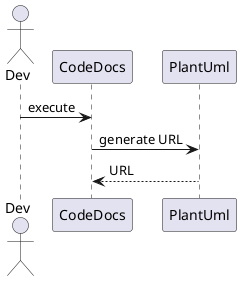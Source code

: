 @startuml

actor Dev
participant CodeDocs
participant PlantUml

Dev -> CodeDocs : execute
CodeDocs -> PlantUml : generate URL
PlantUml --> CodeDocs : URL

@enduml
